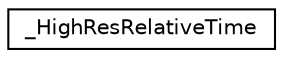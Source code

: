 digraph "Graphical Class Hierarchy"
{
  edge [fontname="Helvetica",fontsize="10",labelfontname="Helvetica",labelfontsize="10"];
  node [fontname="Helvetica",fontsize="10",shape=record];
  rankdir="LR";
  Node1 [label="_HighResRelativeTime",height=0.2,width=0.4,color="black", fillcolor="white", style="filled",URL="$struct___high_res_relative_time.html"];
}
